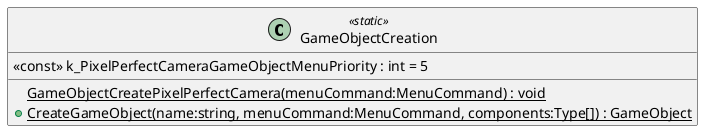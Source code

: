 @startuml
class GameObjectCreation <<static>> {
    <<const>> k_PixelPerfectCameraGameObjectMenuPriority : int = 5
    {static} GameObjectCreatePixelPerfectCamera(menuCommand:MenuCommand) : void
    {static} + CreateGameObject(name:string, menuCommand:MenuCommand, components:Type[]) : GameObject
}
@enduml
